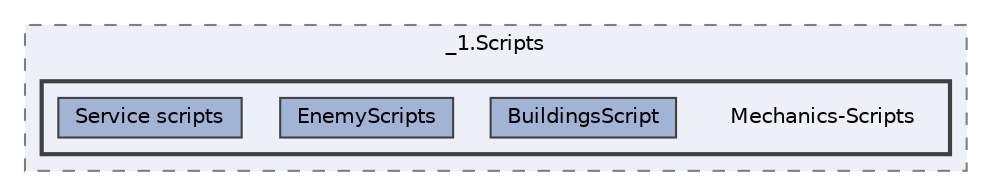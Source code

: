 digraph "C:/Users/rober/Documents/5.GameDev/UnityProject/True-GameDev/Tower Defense/Assets/_1.Scripts/Mechanics-Scripts"
{
 // LATEX_PDF_SIZE
  bgcolor="transparent";
  edge [fontname=Helvetica,fontsize=10,labelfontname=Helvetica,labelfontsize=10];
  node [fontname=Helvetica,fontsize=10,shape=box,height=0.2,width=0.4];
  compound=true
  subgraph clusterdir_34747e03c129aaf72902402266558cab {
    graph [ bgcolor="#edf0f7", pencolor="grey50", label="_1.Scripts", fontname=Helvetica,fontsize=10 style="filled,dashed", URL="dir_34747e03c129aaf72902402266558cab.html",tooltip=""]
  subgraph clusterdir_aba8281cd949cf5ffc4663bdf2517ac9 {
    graph [ bgcolor="#edf0f7", pencolor="grey25", label="", fontname=Helvetica,fontsize=10 style="filled,bold", URL="dir_aba8281cd949cf5ffc4663bdf2517ac9.html",tooltip=""]
    dir_aba8281cd949cf5ffc4663bdf2517ac9 [shape=plaintext, label="Mechanics-Scripts"];
  dir_f7b810f58d46a2cd0aa6891da1027ebb [label="BuildingsScript", fillcolor="#a2b4d6", color="grey25", style="filled", URL="dir_f7b810f58d46a2cd0aa6891da1027ebb.html",tooltip=""];
  dir_99c88882458faa6c690be783cee2f97a [label="EnemyScripts", fillcolor="#a2b4d6", color="grey25", style="filled", URL="dir_99c88882458faa6c690be783cee2f97a.html",tooltip=""];
  dir_9bbbc058a2daf86f56568fba41a157aa [label="Service scripts", fillcolor="#a2b4d6", color="grey25", style="filled", URL="dir_9bbbc058a2daf86f56568fba41a157aa.html",tooltip=""];
  }
  }
}
